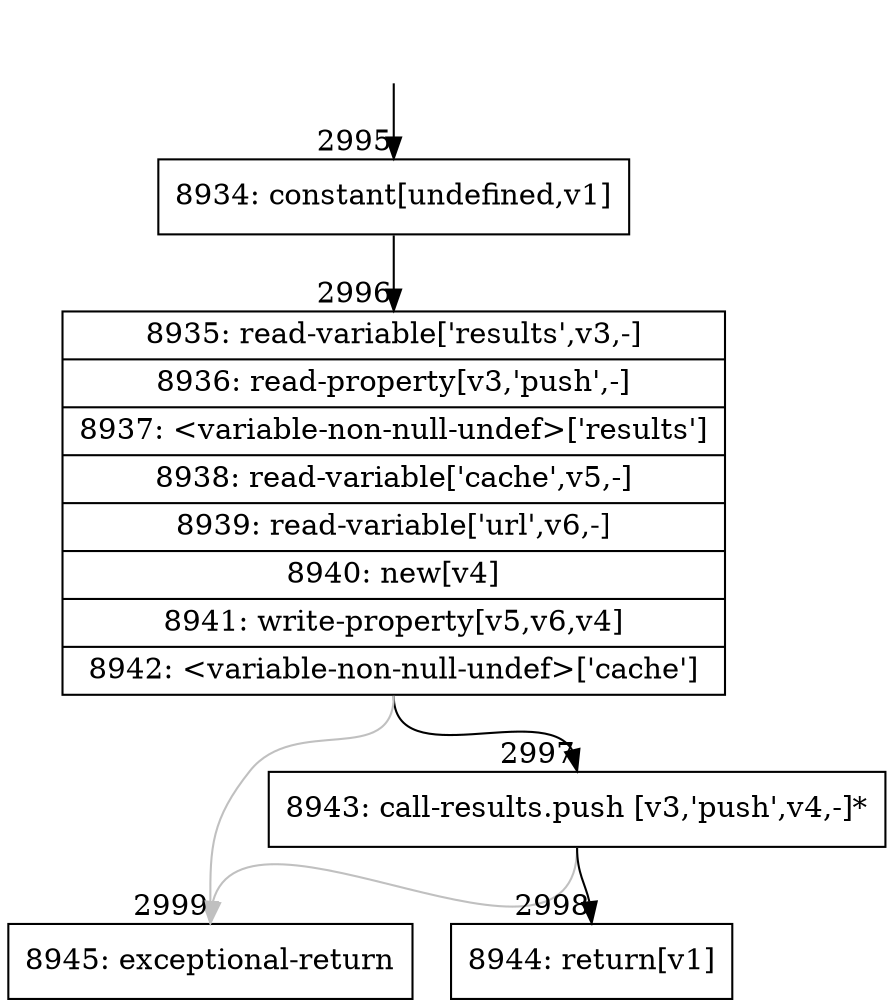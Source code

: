digraph {
rankdir="TD"
BB_entry186[shape=none,label=""];
BB_entry186 -> BB2995 [tailport=s, headport=n, headlabel="    2995"]
BB2995 [shape=record label="{8934: constant[undefined,v1]}" ] 
BB2995 -> BB2996 [tailport=s, headport=n, headlabel="      2996"]
BB2996 [shape=record label="{8935: read-variable['results',v3,-]|8936: read-property[v3,'push',-]|8937: \<variable-non-null-undef\>['results']|8938: read-variable['cache',v5,-]|8939: read-variable['url',v6,-]|8940: new[v4]|8941: write-property[v5,v6,v4]|8942: \<variable-non-null-undef\>['cache']}" ] 
BB2996 -> BB2997 [tailport=s, headport=n, headlabel="      2997"]
BB2996 -> BB2999 [tailport=s, headport=n, color=gray, headlabel="      2999"]
BB2997 [shape=record label="{8943: call-results.push [v3,'push',v4,-]*}" ] 
BB2997 -> BB2998 [tailport=s, headport=n, headlabel="      2998"]
BB2997 -> BB2999 [tailport=s, headport=n, color=gray]
BB2998 [shape=record label="{8944: return[v1]}" ] 
BB2999 [shape=record label="{8945: exceptional-return}" ] 
//#$~ 3419
}

